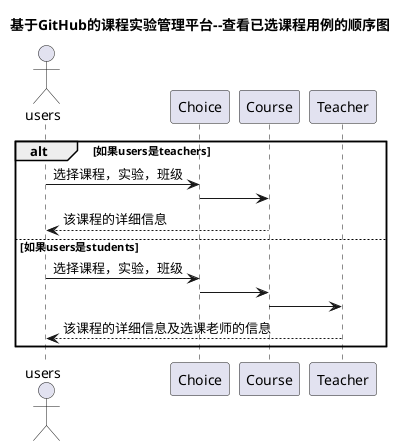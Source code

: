 @startuml
title 基于GitHub的课程实验管理平台--查看已选课程用例的顺序图
actor users
alt 如果users是teachers
users -> Choice : 选择课程，实验，班级
Choice -> Course
Course --> users:该课程的详细信息
else 如果users是students
users -> Choice : 选择课程，实验，班级
Choice -> Course
Course -> Teacher
Teacher --> users:该课程的详细信息及选课老师的信息
end
@enduml